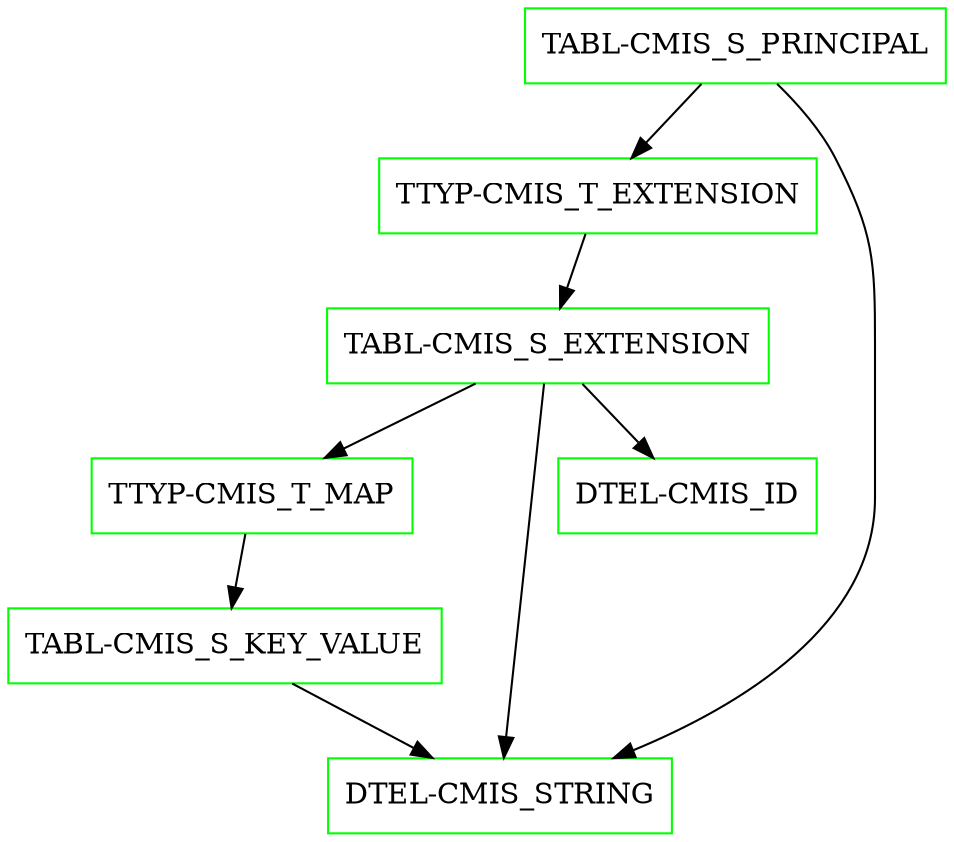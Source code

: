 digraph G {
  "TABL-CMIS_S_PRINCIPAL" [shape=box,color=green];
  "TTYP-CMIS_T_EXTENSION" [shape=box,color=green,URL="./TTYP_CMIS_T_EXTENSION.html"];
  "TABL-CMIS_S_EXTENSION" [shape=box,color=green,URL="./TABL_CMIS_S_EXTENSION.html"];
  "TTYP-CMIS_T_MAP" [shape=box,color=green,URL="./TTYP_CMIS_T_MAP.html"];
  "TABL-CMIS_S_KEY_VALUE" [shape=box,color=green,URL="./TABL_CMIS_S_KEY_VALUE.html"];
  "DTEL-CMIS_STRING" [shape=box,color=green,URL="./DTEL_CMIS_STRING.html"];
  "DTEL-CMIS_ID" [shape=box,color=green,URL="./DTEL_CMIS_ID.html"];
  "TABL-CMIS_S_PRINCIPAL" -> "DTEL-CMIS_STRING";
  "TABL-CMIS_S_PRINCIPAL" -> "TTYP-CMIS_T_EXTENSION";
  "TTYP-CMIS_T_EXTENSION" -> "TABL-CMIS_S_EXTENSION";
  "TABL-CMIS_S_EXTENSION" -> "DTEL-CMIS_ID";
  "TABL-CMIS_S_EXTENSION" -> "DTEL-CMIS_STRING";
  "TABL-CMIS_S_EXTENSION" -> "TTYP-CMIS_T_MAP";
  "TTYP-CMIS_T_MAP" -> "TABL-CMIS_S_KEY_VALUE";
  "TABL-CMIS_S_KEY_VALUE" -> "DTEL-CMIS_STRING";
}
